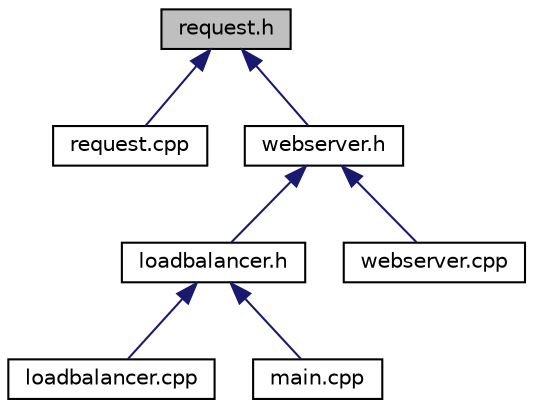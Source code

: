 digraph "request.h"
{
 // LATEX_PDF_SIZE
  edge [fontname="Helvetica",fontsize="10",labelfontname="Helvetica",labelfontsize="10"];
  node [fontname="Helvetica",fontsize="10",shape=record];
  Node1 [label="request.h",height=0.2,width=0.4,color="black", fillcolor="grey75", style="filled", fontcolor="black",tooltip="Defines the Request struct used to represent a web request in the load balancer simulation."];
  Node1 -> Node2 [dir="back",color="midnightblue",fontsize="10",style="solid",fontname="Helvetica"];
  Node2 [label="request.cpp",height=0.2,width=0.4,color="black", fillcolor="white", style="filled",URL="$request_8cpp.html",tooltip="Implements the Request struct constructor."];
  Node1 -> Node3 [dir="back",color="midnightblue",fontsize="10",style="solid",fontname="Helvetica"];
  Node3 [label="webserver.h",height=0.2,width=0.4,color="black", fillcolor="white", style="filled",URL="$webserver_8h.html",tooltip="Defines the WebServer class used to process web requests in the load balancer simulation."];
  Node3 -> Node4 [dir="back",color="midnightblue",fontsize="10",style="solid",fontname="Helvetica"];
  Node4 [label="loadbalancer.h",height=0.2,width=0.4,color="black", fillcolor="white", style="filled",URL="$loadbalancer_8h.html",tooltip="Defines the LoadBalancer class used to simulate load balancing among multiple web servers."];
  Node4 -> Node5 [dir="back",color="midnightblue",fontsize="10",style="solid",fontname="Helvetica"];
  Node5 [label="loadbalancer.cpp",height=0.2,width=0.4,color="black", fillcolor="white", style="filled",URL="$loadbalancer_8cpp.html",tooltip="Implements the LoadBalancer class methods for simulating load balancing among web servers."];
  Node4 -> Node6 [dir="back",color="midnightblue",fontsize="10",style="solid",fontname="Helvetica"];
  Node6 [label="main.cpp",height=0.2,width=0.4,color="black", fillcolor="white", style="filled",URL="$main_8cpp.html",tooltip="Main function to simulate load balancing with user-defined parameters."];
  Node3 -> Node7 [dir="back",color="midnightblue",fontsize="10",style="solid",fontname="Helvetica"];
  Node7 [label="webserver.cpp",height=0.2,width=0.4,color="black", fillcolor="white", style="filled",URL="$webserver_8cpp.html",tooltip="Implements the WebServer class methods."];
}
